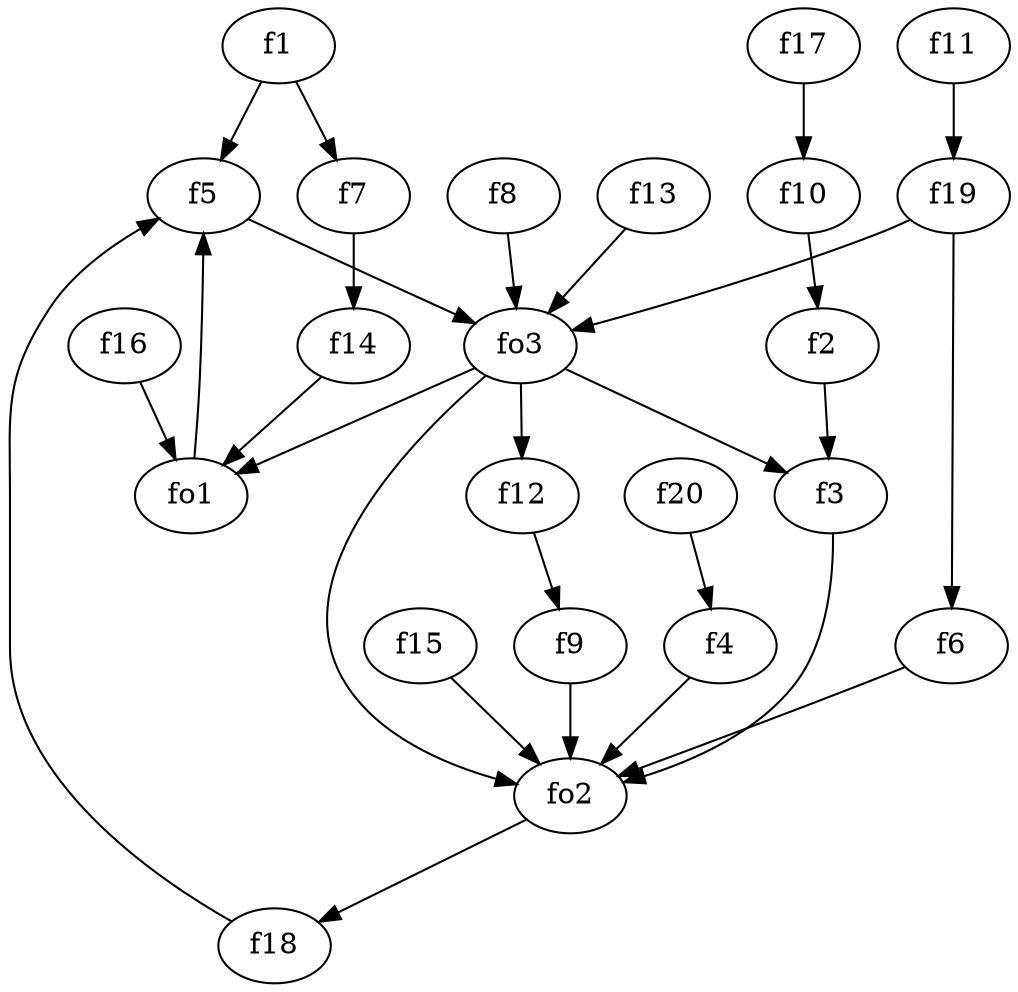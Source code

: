 strict digraph  {
f1;
f2;
f3;
f4;
f5;
f6;
f7;
f8;
f9;
f10;
f11;
f12;
f13;
f14;
f15;
f16;
f17;
f18;
f19;
f20;
fo1;
fo2;
fo3;
f1 -> f7  [weight=2];
f1 -> f5  [weight=2];
f2 -> f3  [weight=2];
f3 -> fo2  [weight=2];
f4 -> fo2  [weight=2];
f5 -> fo3  [weight=2];
f6 -> fo2  [weight=2];
f7 -> f14  [weight=2];
f8 -> fo3  [weight=2];
f9 -> fo2  [weight=2];
f10 -> f2  [weight=2];
f11 -> f19  [weight=2];
f12 -> f9  [weight=2];
f13 -> fo3  [weight=2];
f14 -> fo1  [weight=2];
f15 -> fo2  [weight=2];
f16 -> fo1  [weight=2];
f17 -> f10  [weight=2];
f18 -> f5  [weight=2];
f19 -> f6  [weight=2];
f19 -> fo3  [weight=2];
f20 -> f4  [weight=2];
fo1 -> f5  [weight=2];
fo2 -> f18  [weight=2];
fo3 -> fo1  [weight=2];
fo3 -> f12  [weight=2];
fo3 -> f3  [weight=2];
fo3 -> fo2  [weight=2];
}
